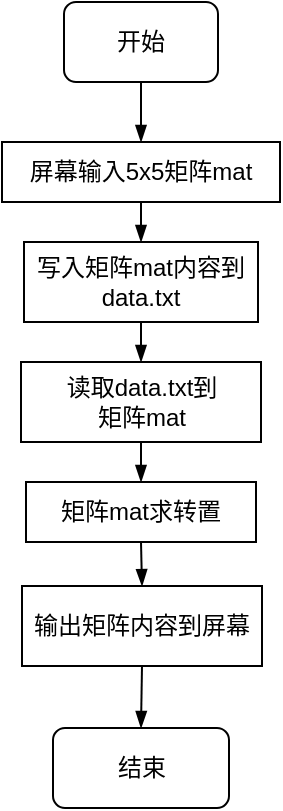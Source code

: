<mxfile pages="1" version="11.2.9" type="device"><diagram id="ShzRav17zJFIvEgaWvTa" name="Page-1"><mxGraphModel dx="260" dy="489" grid="1" gridSize="10" guides="1" tooltips="1" connect="1" arrows="1" fold="1" page="1" pageScale="1" pageWidth="827" pageHeight="1169" math="0" shadow="0"><root><mxCell id="0"/><mxCell id="1" parent="0"/><mxCell id="2HsWFgs1ZivAzypX0tLh-2" style="edgeStyle=orthogonalEdgeStyle;rounded=0;orthogonalLoop=1;jettySize=auto;html=1;exitX=0.5;exitY=1;exitDx=0;exitDy=0;endArrow=blockThin;endFill=1;entryX=0.5;entryY=0;entryDx=0;entryDy=0;" parent="1" source="2HsWFgs1ZivAzypX0tLh-1" target="2HsWFgs1ZivAzypX0tLh-3" edge="1"><mxGeometry relative="1" as="geometry"><mxPoint x="412" y="150" as="targetPoint"/></mxGeometry></mxCell><mxCell id="2HsWFgs1ZivAzypX0tLh-1" value="开始" style="rounded=1;whiteSpace=wrap;html=1;" parent="1" vertex="1"><mxGeometry x="373" y="80" width="77" height="40" as="geometry"/></mxCell><mxCell id="2HsWFgs1ZivAzypX0tLh-4" style="edgeStyle=orthogonalEdgeStyle;rounded=0;orthogonalLoop=1;jettySize=auto;html=1;exitX=0.5;exitY=1;exitDx=0;exitDy=0;endArrow=blockThin;endFill=1;entryX=0.5;entryY=0;entryDx=0;entryDy=0;" parent="1" source="2HsWFgs1ZivAzypX0tLh-3" target="2HsWFgs1ZivAzypX0tLh-5" edge="1"><mxGeometry relative="1" as="geometry"><mxPoint x="412" y="240" as="targetPoint"/></mxGeometry></mxCell><mxCell id="2HsWFgs1ZivAzypX0tLh-3" value="屏幕输入5x5矩阵mat" style="rounded=0;whiteSpace=wrap;html=1;" parent="1" vertex="1"><mxGeometry x="342" y="150" width="139" height="30" as="geometry"/></mxCell><mxCell id="2HsWFgs1ZivAzypX0tLh-9" style="edgeStyle=orthogonalEdgeStyle;rounded=0;orthogonalLoop=1;jettySize=auto;html=1;exitX=0.5;exitY=1;exitDx=0;exitDy=0;entryX=0.5;entryY=0;entryDx=0;entryDy=0;endArrow=blockThin;endFill=1;" parent="1" source="2HsWFgs1ZivAzypX0tLh-5" target="2HsWFgs1ZivAzypX0tLh-8" edge="1"><mxGeometry relative="1" as="geometry"/></mxCell><mxCell id="2HsWFgs1ZivAzypX0tLh-5" value="写入矩阵mat内容到data.txt" style="rounded=0;whiteSpace=wrap;html=1;" parent="1" vertex="1"><mxGeometry x="353" y="200" width="117" height="40" as="geometry"/></mxCell><mxCell id="2HsWFgs1ZivAzypX0tLh-10" style="edgeStyle=orthogonalEdgeStyle;rounded=0;orthogonalLoop=1;jettySize=auto;html=1;exitX=0.5;exitY=1;exitDx=0;exitDy=0;endArrow=blockThin;endFill=1;entryX=0.5;entryY=0;entryDx=0;entryDy=0;" parent="1" source="2HsWFgs1ZivAzypX0tLh-8" target="2HsWFgs1ZivAzypX0tLh-12" edge="1"><mxGeometry relative="1" as="geometry"><mxPoint x="421" y="450" as="targetPoint"/></mxGeometry></mxCell><mxCell id="2HsWFgs1ZivAzypX0tLh-8" value="读取data.txt到&lt;br&gt;矩阵mat" style="rounded=0;whiteSpace=wrap;html=1;" parent="1" vertex="1"><mxGeometry x="351.5" y="260" width="120" height="40" as="geometry"/></mxCell><mxCell id="OaUMTxGGhHLI1nRdJwpz-3" style="edgeStyle=orthogonalEdgeStyle;rounded=0;orthogonalLoop=1;jettySize=auto;html=1;exitX=0.5;exitY=1;exitDx=0;exitDy=0;entryX=0.5;entryY=0;entryDx=0;entryDy=0;endArrow=blockThin;endFill=1;" edge="1" parent="1" source="2HsWFgs1ZivAzypX0tLh-11" target="OaUMTxGGhHLI1nRdJwpz-2"><mxGeometry relative="1" as="geometry"/></mxCell><mxCell id="2HsWFgs1ZivAzypX0tLh-11" value="输出矩阵内容到屏幕" style="rounded=0;whiteSpace=wrap;html=1;" parent="1" vertex="1"><mxGeometry x="352" y="372" width="120" height="40" as="geometry"/></mxCell><mxCell id="2HsWFgs1ZivAzypX0tLh-13" style="edgeStyle=orthogonalEdgeStyle;rounded=0;orthogonalLoop=1;jettySize=auto;html=1;exitX=0.5;exitY=1;exitDx=0;exitDy=0;entryX=0.5;entryY=0;entryDx=0;entryDy=0;endArrow=blockThin;endFill=1;" parent="1" source="2HsWFgs1ZivAzypX0tLh-12" target="2HsWFgs1ZivAzypX0tLh-11" edge="1"><mxGeometry relative="1" as="geometry"/></mxCell><mxCell id="2HsWFgs1ZivAzypX0tLh-12" value="矩阵mat求转置" style="rounded=0;whiteSpace=wrap;html=1;" parent="1" vertex="1"><mxGeometry x="354" y="320" width="115" height="30" as="geometry"/></mxCell><mxCell id="OaUMTxGGhHLI1nRdJwpz-2" value="结束" style="rounded=1;whiteSpace=wrap;html=1;" vertex="1" parent="1"><mxGeometry x="367.5" y="443" width="88" height="40" as="geometry"/></mxCell></root></mxGraphModel></diagram></mxfile>